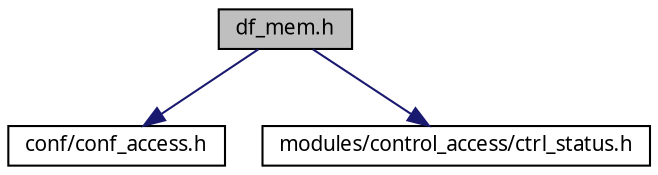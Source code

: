 digraph G
{
  edge [fontname="FreeSans.ttf",fontsize=10,labelfontname="FreeSans.ttf",labelfontsize=10];
  node [fontname="FreeSans.ttf",fontsize=10,shape=record];
  Node1 [label="df_mem.h",height=0.2,width=0.4,color="black", fillcolor="grey75", style="filled" fontcolor="black"];
  Node1 -> Node2 [color="midnightblue",fontsize=10,style="solid",fontname="FreeSans.ttf"];
  Node2 [label="conf/conf_access.h",height=0.2,width=0.4,color="black", fillcolor="white", style="filled",URL="$a00027.html"];
  Node1 -> Node3 [color="midnightblue",fontsize=10,style="solid",fontname="FreeSans.ttf"];
  Node3 [label="modules/control_access/ctrl_status.h",height=0.2,width=0.4,color="black", fillcolor="white", style="filled",URL="$a00033.html"];
}
